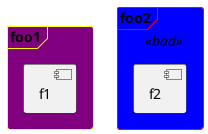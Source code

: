 {
  "sha1": "js5q2at9eclzkb9xslr9yicvetk9rzy",
  "insertion": {
    "when": "2024-06-03T18:59:32.171Z",
    "user": "plantuml@gmail.com"
  }
}
@startuml
skinparam frame {
        borderColor Yellow
        borderColor<<bad>> Red
        BackgroundColor purple
        BackgroundColor<<bad>> blue
}
frame foo1 {
component f1
}
frame foo2 <<bad>>{
component f2
}
@enduml
